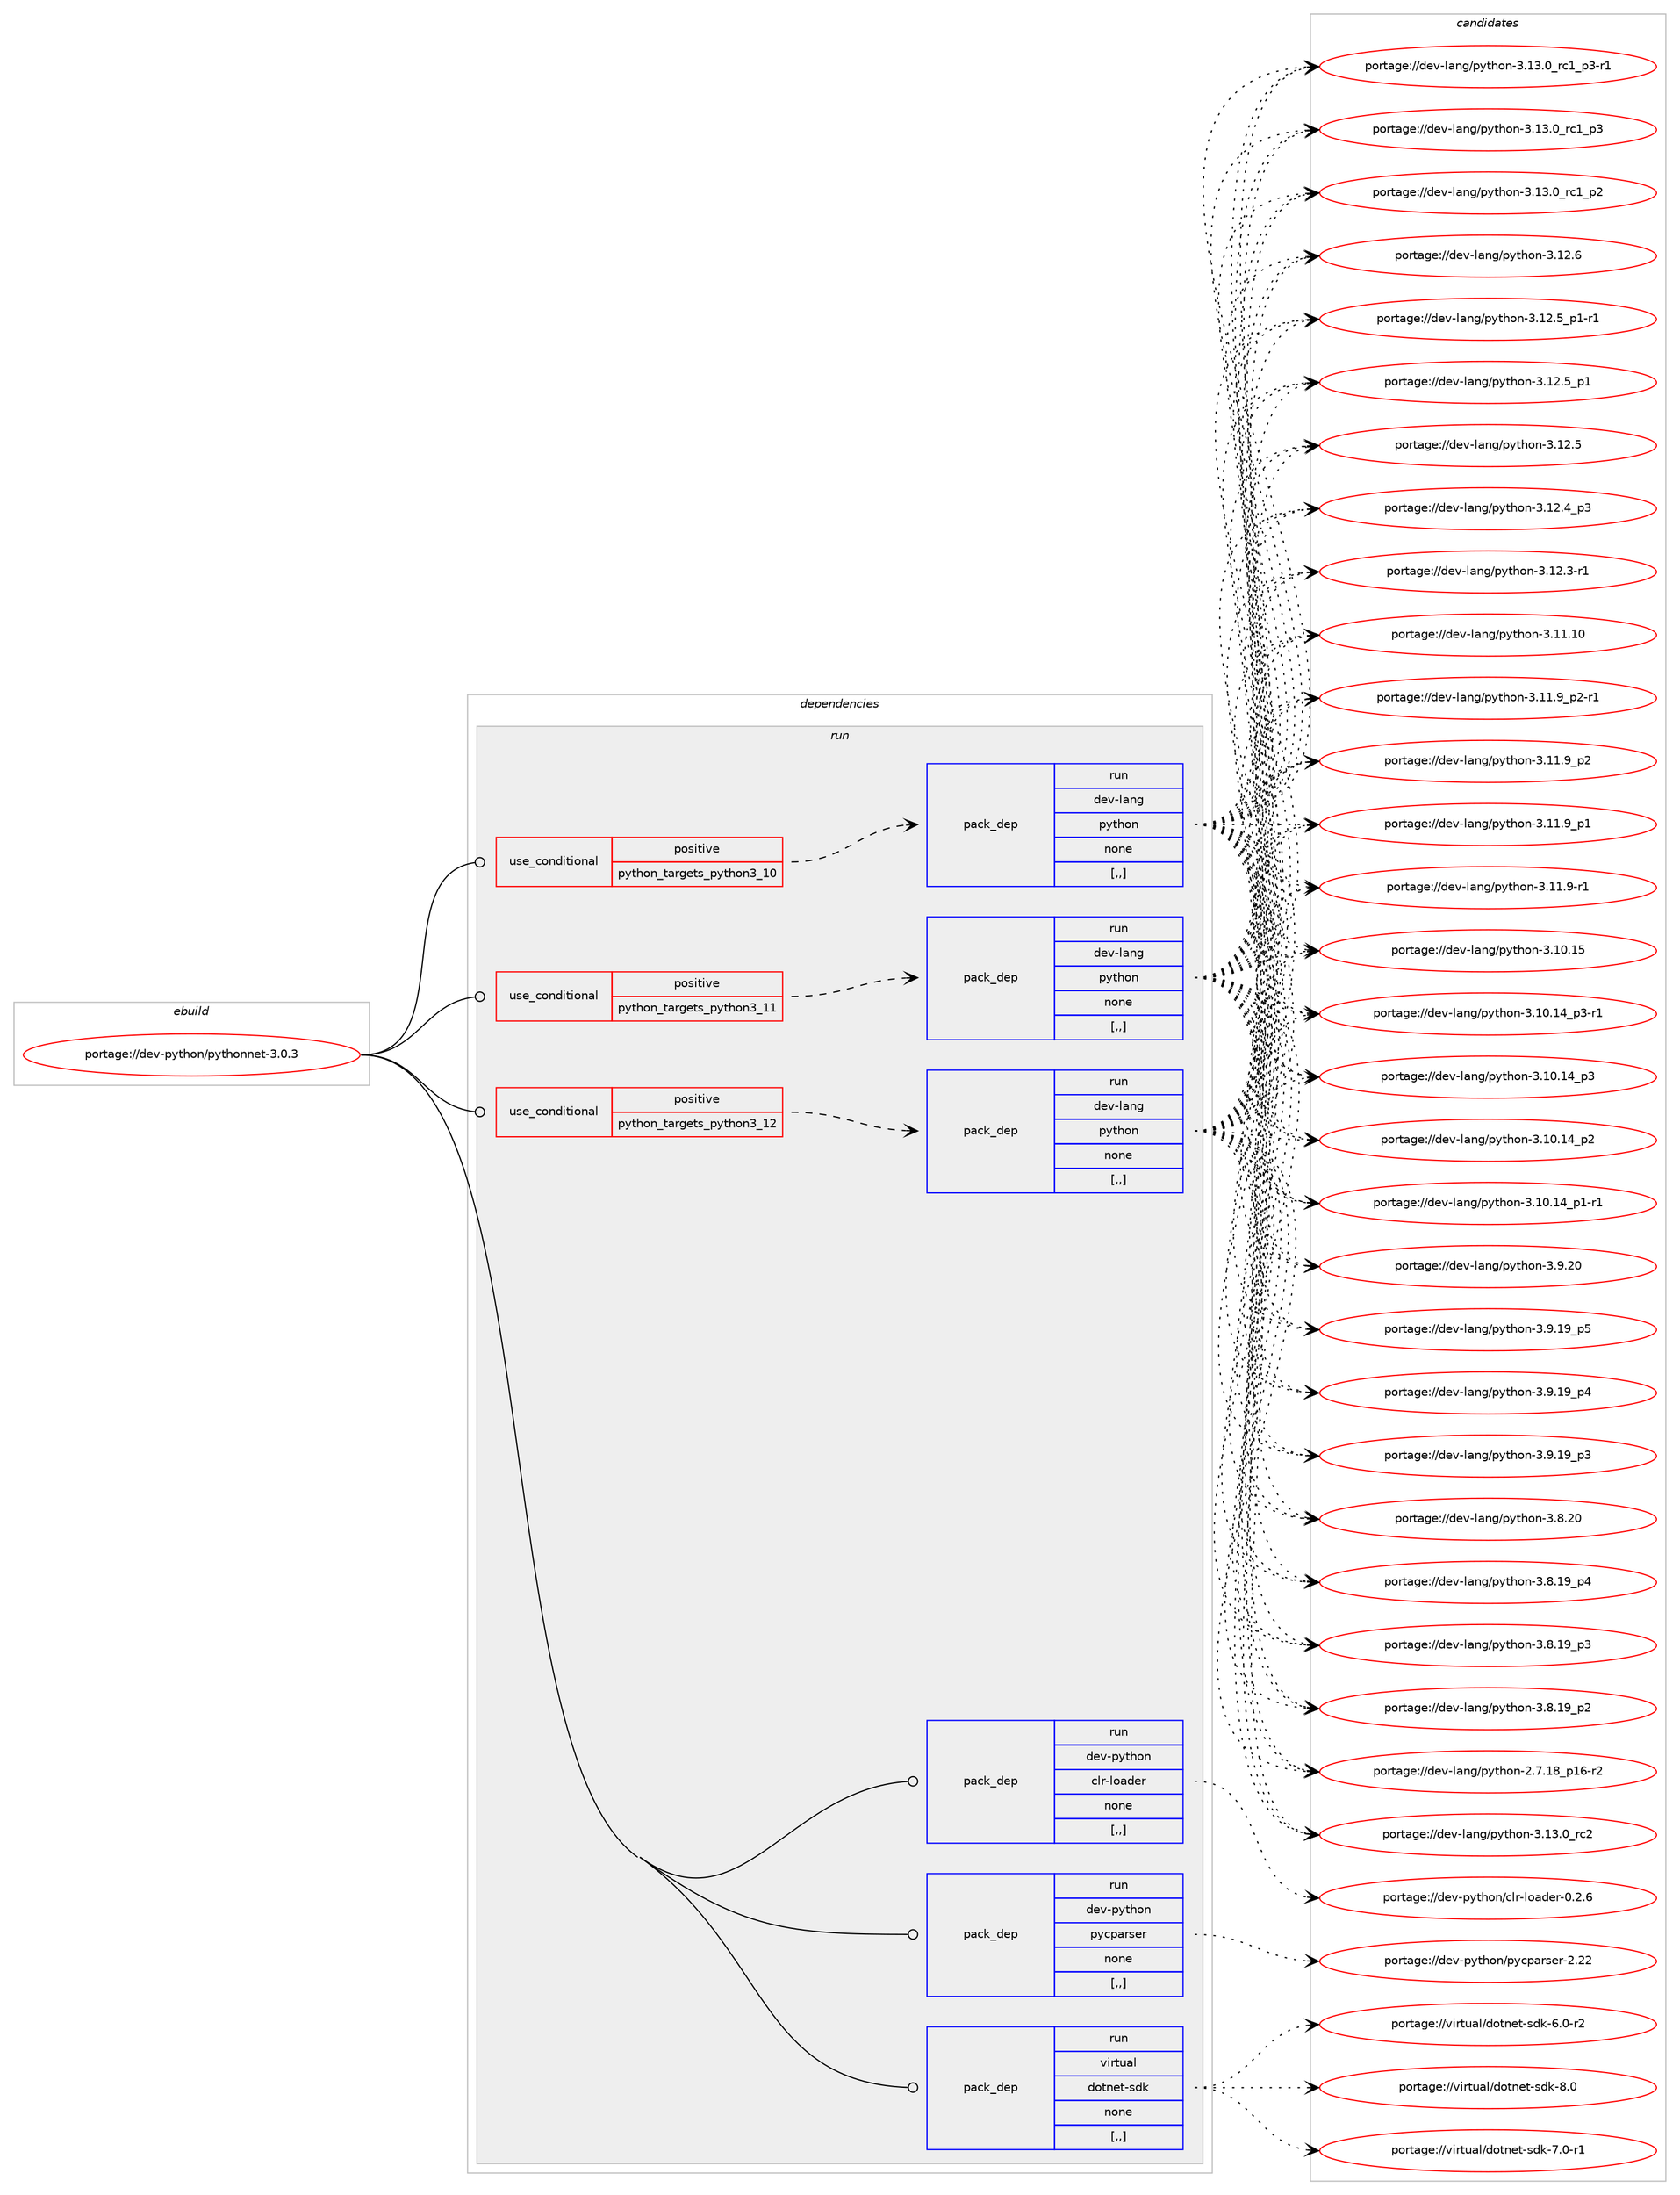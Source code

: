 digraph prolog {

# *************
# Graph options
# *************

newrank=true;
concentrate=true;
compound=true;
graph [rankdir=LR,fontname=Helvetica,fontsize=10,ranksep=1.5];#, ranksep=2.5, nodesep=0.2];
edge  [arrowhead=vee];
node  [fontname=Helvetica,fontsize=10];

# **********
# The ebuild
# **********

subgraph cluster_leftcol {
color=gray;
label=<<i>ebuild</i>>;
id [label="portage://dev-python/pythonnet-3.0.3", color=red, width=4, href="../dev-python/pythonnet-3.0.3.svg"];
}

# ****************
# The dependencies
# ****************

subgraph cluster_midcol {
color=gray;
label=<<i>dependencies</i>>;
subgraph cluster_compile {
fillcolor="#eeeeee";
style=filled;
label=<<i>compile</i>>;
}
subgraph cluster_compileandrun {
fillcolor="#eeeeee";
style=filled;
label=<<i>compile and run</i>>;
}
subgraph cluster_run {
fillcolor="#eeeeee";
style=filled;
label=<<i>run</i>>;
subgraph cond169099 {
dependency655832 [label=<<TABLE BORDER="0" CELLBORDER="1" CELLSPACING="0" CELLPADDING="4"><TR><TD ROWSPAN="3" CELLPADDING="10">use_conditional</TD></TR><TR><TD>positive</TD></TR><TR><TD>python_targets_python3_10</TD></TR></TABLE>>, shape=none, color=red];
subgraph pack481874 {
dependency655833 [label=<<TABLE BORDER="0" CELLBORDER="1" CELLSPACING="0" CELLPADDING="4" WIDTH="220"><TR><TD ROWSPAN="6" CELLPADDING="30">pack_dep</TD></TR><TR><TD WIDTH="110">run</TD></TR><TR><TD>dev-lang</TD></TR><TR><TD>python</TD></TR><TR><TD>none</TD></TR><TR><TD>[,,]</TD></TR></TABLE>>, shape=none, color=blue];
}
dependency655832:e -> dependency655833:w [weight=20,style="dashed",arrowhead="vee"];
}
id:e -> dependency655832:w [weight=20,style="solid",arrowhead="odot"];
subgraph cond169100 {
dependency655834 [label=<<TABLE BORDER="0" CELLBORDER="1" CELLSPACING="0" CELLPADDING="4"><TR><TD ROWSPAN="3" CELLPADDING="10">use_conditional</TD></TR><TR><TD>positive</TD></TR><TR><TD>python_targets_python3_11</TD></TR></TABLE>>, shape=none, color=red];
subgraph pack481875 {
dependency655835 [label=<<TABLE BORDER="0" CELLBORDER="1" CELLSPACING="0" CELLPADDING="4" WIDTH="220"><TR><TD ROWSPAN="6" CELLPADDING="30">pack_dep</TD></TR><TR><TD WIDTH="110">run</TD></TR><TR><TD>dev-lang</TD></TR><TR><TD>python</TD></TR><TR><TD>none</TD></TR><TR><TD>[,,]</TD></TR></TABLE>>, shape=none, color=blue];
}
dependency655834:e -> dependency655835:w [weight=20,style="dashed",arrowhead="vee"];
}
id:e -> dependency655834:w [weight=20,style="solid",arrowhead="odot"];
subgraph cond169101 {
dependency655836 [label=<<TABLE BORDER="0" CELLBORDER="1" CELLSPACING="0" CELLPADDING="4"><TR><TD ROWSPAN="3" CELLPADDING="10">use_conditional</TD></TR><TR><TD>positive</TD></TR><TR><TD>python_targets_python3_12</TD></TR></TABLE>>, shape=none, color=red];
subgraph pack481876 {
dependency655837 [label=<<TABLE BORDER="0" CELLBORDER="1" CELLSPACING="0" CELLPADDING="4" WIDTH="220"><TR><TD ROWSPAN="6" CELLPADDING="30">pack_dep</TD></TR><TR><TD WIDTH="110">run</TD></TR><TR><TD>dev-lang</TD></TR><TR><TD>python</TD></TR><TR><TD>none</TD></TR><TR><TD>[,,]</TD></TR></TABLE>>, shape=none, color=blue];
}
dependency655836:e -> dependency655837:w [weight=20,style="dashed",arrowhead="vee"];
}
id:e -> dependency655836:w [weight=20,style="solid",arrowhead="odot"];
subgraph pack481877 {
dependency655838 [label=<<TABLE BORDER="0" CELLBORDER="1" CELLSPACING="0" CELLPADDING="4" WIDTH="220"><TR><TD ROWSPAN="6" CELLPADDING="30">pack_dep</TD></TR><TR><TD WIDTH="110">run</TD></TR><TR><TD>dev-python</TD></TR><TR><TD>clr-loader</TD></TR><TR><TD>none</TD></TR><TR><TD>[,,]</TD></TR></TABLE>>, shape=none, color=blue];
}
id:e -> dependency655838:w [weight=20,style="solid",arrowhead="odot"];
subgraph pack481878 {
dependency655839 [label=<<TABLE BORDER="0" CELLBORDER="1" CELLSPACING="0" CELLPADDING="4" WIDTH="220"><TR><TD ROWSPAN="6" CELLPADDING="30">pack_dep</TD></TR><TR><TD WIDTH="110">run</TD></TR><TR><TD>dev-python</TD></TR><TR><TD>pycparser</TD></TR><TR><TD>none</TD></TR><TR><TD>[,,]</TD></TR></TABLE>>, shape=none, color=blue];
}
id:e -> dependency655839:w [weight=20,style="solid",arrowhead="odot"];
subgraph pack481879 {
dependency655840 [label=<<TABLE BORDER="0" CELLBORDER="1" CELLSPACING="0" CELLPADDING="4" WIDTH="220"><TR><TD ROWSPAN="6" CELLPADDING="30">pack_dep</TD></TR><TR><TD WIDTH="110">run</TD></TR><TR><TD>virtual</TD></TR><TR><TD>dotnet-sdk</TD></TR><TR><TD>none</TD></TR><TR><TD>[,,]</TD></TR></TABLE>>, shape=none, color=blue];
}
id:e -> dependency655840:w [weight=20,style="solid",arrowhead="odot"];
}
}

# **************
# The candidates
# **************

subgraph cluster_choices {
rank=same;
color=gray;
label=<<i>candidates</i>>;

subgraph choice481874 {
color=black;
nodesep=1;
choice10010111845108971101034711212111610411111045514649514648951149950 [label="portage://dev-lang/python-3.13.0_rc2", color=red, width=4,href="../dev-lang/python-3.13.0_rc2.svg"];
choice1001011184510897110103471121211161041111104551464951464895114994995112514511449 [label="portage://dev-lang/python-3.13.0_rc1_p3-r1", color=red, width=4,href="../dev-lang/python-3.13.0_rc1_p3-r1.svg"];
choice100101118451089711010347112121116104111110455146495146489511499499511251 [label="portage://dev-lang/python-3.13.0_rc1_p3", color=red, width=4,href="../dev-lang/python-3.13.0_rc1_p3.svg"];
choice100101118451089711010347112121116104111110455146495146489511499499511250 [label="portage://dev-lang/python-3.13.0_rc1_p2", color=red, width=4,href="../dev-lang/python-3.13.0_rc1_p2.svg"];
choice10010111845108971101034711212111610411111045514649504654 [label="portage://dev-lang/python-3.12.6", color=red, width=4,href="../dev-lang/python-3.12.6.svg"];
choice1001011184510897110103471121211161041111104551464950465395112494511449 [label="portage://dev-lang/python-3.12.5_p1-r1", color=red, width=4,href="../dev-lang/python-3.12.5_p1-r1.svg"];
choice100101118451089711010347112121116104111110455146495046539511249 [label="portage://dev-lang/python-3.12.5_p1", color=red, width=4,href="../dev-lang/python-3.12.5_p1.svg"];
choice10010111845108971101034711212111610411111045514649504653 [label="portage://dev-lang/python-3.12.5", color=red, width=4,href="../dev-lang/python-3.12.5.svg"];
choice100101118451089711010347112121116104111110455146495046529511251 [label="portage://dev-lang/python-3.12.4_p3", color=red, width=4,href="../dev-lang/python-3.12.4_p3.svg"];
choice100101118451089711010347112121116104111110455146495046514511449 [label="portage://dev-lang/python-3.12.3-r1", color=red, width=4,href="../dev-lang/python-3.12.3-r1.svg"];
choice1001011184510897110103471121211161041111104551464949464948 [label="portage://dev-lang/python-3.11.10", color=red, width=4,href="../dev-lang/python-3.11.10.svg"];
choice1001011184510897110103471121211161041111104551464949465795112504511449 [label="portage://dev-lang/python-3.11.9_p2-r1", color=red, width=4,href="../dev-lang/python-3.11.9_p2-r1.svg"];
choice100101118451089711010347112121116104111110455146494946579511250 [label="portage://dev-lang/python-3.11.9_p2", color=red, width=4,href="../dev-lang/python-3.11.9_p2.svg"];
choice100101118451089711010347112121116104111110455146494946579511249 [label="portage://dev-lang/python-3.11.9_p1", color=red, width=4,href="../dev-lang/python-3.11.9_p1.svg"];
choice100101118451089711010347112121116104111110455146494946574511449 [label="portage://dev-lang/python-3.11.9-r1", color=red, width=4,href="../dev-lang/python-3.11.9-r1.svg"];
choice1001011184510897110103471121211161041111104551464948464953 [label="portage://dev-lang/python-3.10.15", color=red, width=4,href="../dev-lang/python-3.10.15.svg"];
choice100101118451089711010347112121116104111110455146494846495295112514511449 [label="portage://dev-lang/python-3.10.14_p3-r1", color=red, width=4,href="../dev-lang/python-3.10.14_p3-r1.svg"];
choice10010111845108971101034711212111610411111045514649484649529511251 [label="portage://dev-lang/python-3.10.14_p3", color=red, width=4,href="../dev-lang/python-3.10.14_p3.svg"];
choice10010111845108971101034711212111610411111045514649484649529511250 [label="portage://dev-lang/python-3.10.14_p2", color=red, width=4,href="../dev-lang/python-3.10.14_p2.svg"];
choice100101118451089711010347112121116104111110455146494846495295112494511449 [label="portage://dev-lang/python-3.10.14_p1-r1", color=red, width=4,href="../dev-lang/python-3.10.14_p1-r1.svg"];
choice10010111845108971101034711212111610411111045514657465048 [label="portage://dev-lang/python-3.9.20", color=red, width=4,href="../dev-lang/python-3.9.20.svg"];
choice100101118451089711010347112121116104111110455146574649579511253 [label="portage://dev-lang/python-3.9.19_p5", color=red, width=4,href="../dev-lang/python-3.9.19_p5.svg"];
choice100101118451089711010347112121116104111110455146574649579511252 [label="portage://dev-lang/python-3.9.19_p4", color=red, width=4,href="../dev-lang/python-3.9.19_p4.svg"];
choice100101118451089711010347112121116104111110455146574649579511251 [label="portage://dev-lang/python-3.9.19_p3", color=red, width=4,href="../dev-lang/python-3.9.19_p3.svg"];
choice10010111845108971101034711212111610411111045514656465048 [label="portage://dev-lang/python-3.8.20", color=red, width=4,href="../dev-lang/python-3.8.20.svg"];
choice100101118451089711010347112121116104111110455146564649579511252 [label="portage://dev-lang/python-3.8.19_p4", color=red, width=4,href="../dev-lang/python-3.8.19_p4.svg"];
choice100101118451089711010347112121116104111110455146564649579511251 [label="portage://dev-lang/python-3.8.19_p3", color=red, width=4,href="../dev-lang/python-3.8.19_p3.svg"];
choice100101118451089711010347112121116104111110455146564649579511250 [label="portage://dev-lang/python-3.8.19_p2", color=red, width=4,href="../dev-lang/python-3.8.19_p2.svg"];
choice100101118451089711010347112121116104111110455046554649569511249544511450 [label="portage://dev-lang/python-2.7.18_p16-r2", color=red, width=4,href="../dev-lang/python-2.7.18_p16-r2.svg"];
dependency655833:e -> choice10010111845108971101034711212111610411111045514649514648951149950:w [style=dotted,weight="100"];
dependency655833:e -> choice1001011184510897110103471121211161041111104551464951464895114994995112514511449:w [style=dotted,weight="100"];
dependency655833:e -> choice100101118451089711010347112121116104111110455146495146489511499499511251:w [style=dotted,weight="100"];
dependency655833:e -> choice100101118451089711010347112121116104111110455146495146489511499499511250:w [style=dotted,weight="100"];
dependency655833:e -> choice10010111845108971101034711212111610411111045514649504654:w [style=dotted,weight="100"];
dependency655833:e -> choice1001011184510897110103471121211161041111104551464950465395112494511449:w [style=dotted,weight="100"];
dependency655833:e -> choice100101118451089711010347112121116104111110455146495046539511249:w [style=dotted,weight="100"];
dependency655833:e -> choice10010111845108971101034711212111610411111045514649504653:w [style=dotted,weight="100"];
dependency655833:e -> choice100101118451089711010347112121116104111110455146495046529511251:w [style=dotted,weight="100"];
dependency655833:e -> choice100101118451089711010347112121116104111110455146495046514511449:w [style=dotted,weight="100"];
dependency655833:e -> choice1001011184510897110103471121211161041111104551464949464948:w [style=dotted,weight="100"];
dependency655833:e -> choice1001011184510897110103471121211161041111104551464949465795112504511449:w [style=dotted,weight="100"];
dependency655833:e -> choice100101118451089711010347112121116104111110455146494946579511250:w [style=dotted,weight="100"];
dependency655833:e -> choice100101118451089711010347112121116104111110455146494946579511249:w [style=dotted,weight="100"];
dependency655833:e -> choice100101118451089711010347112121116104111110455146494946574511449:w [style=dotted,weight="100"];
dependency655833:e -> choice1001011184510897110103471121211161041111104551464948464953:w [style=dotted,weight="100"];
dependency655833:e -> choice100101118451089711010347112121116104111110455146494846495295112514511449:w [style=dotted,weight="100"];
dependency655833:e -> choice10010111845108971101034711212111610411111045514649484649529511251:w [style=dotted,weight="100"];
dependency655833:e -> choice10010111845108971101034711212111610411111045514649484649529511250:w [style=dotted,weight="100"];
dependency655833:e -> choice100101118451089711010347112121116104111110455146494846495295112494511449:w [style=dotted,weight="100"];
dependency655833:e -> choice10010111845108971101034711212111610411111045514657465048:w [style=dotted,weight="100"];
dependency655833:e -> choice100101118451089711010347112121116104111110455146574649579511253:w [style=dotted,weight="100"];
dependency655833:e -> choice100101118451089711010347112121116104111110455146574649579511252:w [style=dotted,weight="100"];
dependency655833:e -> choice100101118451089711010347112121116104111110455146574649579511251:w [style=dotted,weight="100"];
dependency655833:e -> choice10010111845108971101034711212111610411111045514656465048:w [style=dotted,weight="100"];
dependency655833:e -> choice100101118451089711010347112121116104111110455146564649579511252:w [style=dotted,weight="100"];
dependency655833:e -> choice100101118451089711010347112121116104111110455146564649579511251:w [style=dotted,weight="100"];
dependency655833:e -> choice100101118451089711010347112121116104111110455146564649579511250:w [style=dotted,weight="100"];
dependency655833:e -> choice100101118451089711010347112121116104111110455046554649569511249544511450:w [style=dotted,weight="100"];
}
subgraph choice481875 {
color=black;
nodesep=1;
choice10010111845108971101034711212111610411111045514649514648951149950 [label="portage://dev-lang/python-3.13.0_rc2", color=red, width=4,href="../dev-lang/python-3.13.0_rc2.svg"];
choice1001011184510897110103471121211161041111104551464951464895114994995112514511449 [label="portage://dev-lang/python-3.13.0_rc1_p3-r1", color=red, width=4,href="../dev-lang/python-3.13.0_rc1_p3-r1.svg"];
choice100101118451089711010347112121116104111110455146495146489511499499511251 [label="portage://dev-lang/python-3.13.0_rc1_p3", color=red, width=4,href="../dev-lang/python-3.13.0_rc1_p3.svg"];
choice100101118451089711010347112121116104111110455146495146489511499499511250 [label="portage://dev-lang/python-3.13.0_rc1_p2", color=red, width=4,href="../dev-lang/python-3.13.0_rc1_p2.svg"];
choice10010111845108971101034711212111610411111045514649504654 [label="portage://dev-lang/python-3.12.6", color=red, width=4,href="../dev-lang/python-3.12.6.svg"];
choice1001011184510897110103471121211161041111104551464950465395112494511449 [label="portage://dev-lang/python-3.12.5_p1-r1", color=red, width=4,href="../dev-lang/python-3.12.5_p1-r1.svg"];
choice100101118451089711010347112121116104111110455146495046539511249 [label="portage://dev-lang/python-3.12.5_p1", color=red, width=4,href="../dev-lang/python-3.12.5_p1.svg"];
choice10010111845108971101034711212111610411111045514649504653 [label="portage://dev-lang/python-3.12.5", color=red, width=4,href="../dev-lang/python-3.12.5.svg"];
choice100101118451089711010347112121116104111110455146495046529511251 [label="portage://dev-lang/python-3.12.4_p3", color=red, width=4,href="../dev-lang/python-3.12.4_p3.svg"];
choice100101118451089711010347112121116104111110455146495046514511449 [label="portage://dev-lang/python-3.12.3-r1", color=red, width=4,href="../dev-lang/python-3.12.3-r1.svg"];
choice1001011184510897110103471121211161041111104551464949464948 [label="portage://dev-lang/python-3.11.10", color=red, width=4,href="../dev-lang/python-3.11.10.svg"];
choice1001011184510897110103471121211161041111104551464949465795112504511449 [label="portage://dev-lang/python-3.11.9_p2-r1", color=red, width=4,href="../dev-lang/python-3.11.9_p2-r1.svg"];
choice100101118451089711010347112121116104111110455146494946579511250 [label="portage://dev-lang/python-3.11.9_p2", color=red, width=4,href="../dev-lang/python-3.11.9_p2.svg"];
choice100101118451089711010347112121116104111110455146494946579511249 [label="portage://dev-lang/python-3.11.9_p1", color=red, width=4,href="../dev-lang/python-3.11.9_p1.svg"];
choice100101118451089711010347112121116104111110455146494946574511449 [label="portage://dev-lang/python-3.11.9-r1", color=red, width=4,href="../dev-lang/python-3.11.9-r1.svg"];
choice1001011184510897110103471121211161041111104551464948464953 [label="portage://dev-lang/python-3.10.15", color=red, width=4,href="../dev-lang/python-3.10.15.svg"];
choice100101118451089711010347112121116104111110455146494846495295112514511449 [label="portage://dev-lang/python-3.10.14_p3-r1", color=red, width=4,href="../dev-lang/python-3.10.14_p3-r1.svg"];
choice10010111845108971101034711212111610411111045514649484649529511251 [label="portage://dev-lang/python-3.10.14_p3", color=red, width=4,href="../dev-lang/python-3.10.14_p3.svg"];
choice10010111845108971101034711212111610411111045514649484649529511250 [label="portage://dev-lang/python-3.10.14_p2", color=red, width=4,href="../dev-lang/python-3.10.14_p2.svg"];
choice100101118451089711010347112121116104111110455146494846495295112494511449 [label="portage://dev-lang/python-3.10.14_p1-r1", color=red, width=4,href="../dev-lang/python-3.10.14_p1-r1.svg"];
choice10010111845108971101034711212111610411111045514657465048 [label="portage://dev-lang/python-3.9.20", color=red, width=4,href="../dev-lang/python-3.9.20.svg"];
choice100101118451089711010347112121116104111110455146574649579511253 [label="portage://dev-lang/python-3.9.19_p5", color=red, width=4,href="../dev-lang/python-3.9.19_p5.svg"];
choice100101118451089711010347112121116104111110455146574649579511252 [label="portage://dev-lang/python-3.9.19_p4", color=red, width=4,href="../dev-lang/python-3.9.19_p4.svg"];
choice100101118451089711010347112121116104111110455146574649579511251 [label="portage://dev-lang/python-3.9.19_p3", color=red, width=4,href="../dev-lang/python-3.9.19_p3.svg"];
choice10010111845108971101034711212111610411111045514656465048 [label="portage://dev-lang/python-3.8.20", color=red, width=4,href="../dev-lang/python-3.8.20.svg"];
choice100101118451089711010347112121116104111110455146564649579511252 [label="portage://dev-lang/python-3.8.19_p4", color=red, width=4,href="../dev-lang/python-3.8.19_p4.svg"];
choice100101118451089711010347112121116104111110455146564649579511251 [label="portage://dev-lang/python-3.8.19_p3", color=red, width=4,href="../dev-lang/python-3.8.19_p3.svg"];
choice100101118451089711010347112121116104111110455146564649579511250 [label="portage://dev-lang/python-3.8.19_p2", color=red, width=4,href="../dev-lang/python-3.8.19_p2.svg"];
choice100101118451089711010347112121116104111110455046554649569511249544511450 [label="portage://dev-lang/python-2.7.18_p16-r2", color=red, width=4,href="../dev-lang/python-2.7.18_p16-r2.svg"];
dependency655835:e -> choice10010111845108971101034711212111610411111045514649514648951149950:w [style=dotted,weight="100"];
dependency655835:e -> choice1001011184510897110103471121211161041111104551464951464895114994995112514511449:w [style=dotted,weight="100"];
dependency655835:e -> choice100101118451089711010347112121116104111110455146495146489511499499511251:w [style=dotted,weight="100"];
dependency655835:e -> choice100101118451089711010347112121116104111110455146495146489511499499511250:w [style=dotted,weight="100"];
dependency655835:e -> choice10010111845108971101034711212111610411111045514649504654:w [style=dotted,weight="100"];
dependency655835:e -> choice1001011184510897110103471121211161041111104551464950465395112494511449:w [style=dotted,weight="100"];
dependency655835:e -> choice100101118451089711010347112121116104111110455146495046539511249:w [style=dotted,weight="100"];
dependency655835:e -> choice10010111845108971101034711212111610411111045514649504653:w [style=dotted,weight="100"];
dependency655835:e -> choice100101118451089711010347112121116104111110455146495046529511251:w [style=dotted,weight="100"];
dependency655835:e -> choice100101118451089711010347112121116104111110455146495046514511449:w [style=dotted,weight="100"];
dependency655835:e -> choice1001011184510897110103471121211161041111104551464949464948:w [style=dotted,weight="100"];
dependency655835:e -> choice1001011184510897110103471121211161041111104551464949465795112504511449:w [style=dotted,weight="100"];
dependency655835:e -> choice100101118451089711010347112121116104111110455146494946579511250:w [style=dotted,weight="100"];
dependency655835:e -> choice100101118451089711010347112121116104111110455146494946579511249:w [style=dotted,weight="100"];
dependency655835:e -> choice100101118451089711010347112121116104111110455146494946574511449:w [style=dotted,weight="100"];
dependency655835:e -> choice1001011184510897110103471121211161041111104551464948464953:w [style=dotted,weight="100"];
dependency655835:e -> choice100101118451089711010347112121116104111110455146494846495295112514511449:w [style=dotted,weight="100"];
dependency655835:e -> choice10010111845108971101034711212111610411111045514649484649529511251:w [style=dotted,weight="100"];
dependency655835:e -> choice10010111845108971101034711212111610411111045514649484649529511250:w [style=dotted,weight="100"];
dependency655835:e -> choice100101118451089711010347112121116104111110455146494846495295112494511449:w [style=dotted,weight="100"];
dependency655835:e -> choice10010111845108971101034711212111610411111045514657465048:w [style=dotted,weight="100"];
dependency655835:e -> choice100101118451089711010347112121116104111110455146574649579511253:w [style=dotted,weight="100"];
dependency655835:e -> choice100101118451089711010347112121116104111110455146574649579511252:w [style=dotted,weight="100"];
dependency655835:e -> choice100101118451089711010347112121116104111110455146574649579511251:w [style=dotted,weight="100"];
dependency655835:e -> choice10010111845108971101034711212111610411111045514656465048:w [style=dotted,weight="100"];
dependency655835:e -> choice100101118451089711010347112121116104111110455146564649579511252:w [style=dotted,weight="100"];
dependency655835:e -> choice100101118451089711010347112121116104111110455146564649579511251:w [style=dotted,weight="100"];
dependency655835:e -> choice100101118451089711010347112121116104111110455146564649579511250:w [style=dotted,weight="100"];
dependency655835:e -> choice100101118451089711010347112121116104111110455046554649569511249544511450:w [style=dotted,weight="100"];
}
subgraph choice481876 {
color=black;
nodesep=1;
choice10010111845108971101034711212111610411111045514649514648951149950 [label="portage://dev-lang/python-3.13.0_rc2", color=red, width=4,href="../dev-lang/python-3.13.0_rc2.svg"];
choice1001011184510897110103471121211161041111104551464951464895114994995112514511449 [label="portage://dev-lang/python-3.13.0_rc1_p3-r1", color=red, width=4,href="../dev-lang/python-3.13.0_rc1_p3-r1.svg"];
choice100101118451089711010347112121116104111110455146495146489511499499511251 [label="portage://dev-lang/python-3.13.0_rc1_p3", color=red, width=4,href="../dev-lang/python-3.13.0_rc1_p3.svg"];
choice100101118451089711010347112121116104111110455146495146489511499499511250 [label="portage://dev-lang/python-3.13.0_rc1_p2", color=red, width=4,href="../dev-lang/python-3.13.0_rc1_p2.svg"];
choice10010111845108971101034711212111610411111045514649504654 [label="portage://dev-lang/python-3.12.6", color=red, width=4,href="../dev-lang/python-3.12.6.svg"];
choice1001011184510897110103471121211161041111104551464950465395112494511449 [label="portage://dev-lang/python-3.12.5_p1-r1", color=red, width=4,href="../dev-lang/python-3.12.5_p1-r1.svg"];
choice100101118451089711010347112121116104111110455146495046539511249 [label="portage://dev-lang/python-3.12.5_p1", color=red, width=4,href="../dev-lang/python-3.12.5_p1.svg"];
choice10010111845108971101034711212111610411111045514649504653 [label="portage://dev-lang/python-3.12.5", color=red, width=4,href="../dev-lang/python-3.12.5.svg"];
choice100101118451089711010347112121116104111110455146495046529511251 [label="portage://dev-lang/python-3.12.4_p3", color=red, width=4,href="../dev-lang/python-3.12.4_p3.svg"];
choice100101118451089711010347112121116104111110455146495046514511449 [label="portage://dev-lang/python-3.12.3-r1", color=red, width=4,href="../dev-lang/python-3.12.3-r1.svg"];
choice1001011184510897110103471121211161041111104551464949464948 [label="portage://dev-lang/python-3.11.10", color=red, width=4,href="../dev-lang/python-3.11.10.svg"];
choice1001011184510897110103471121211161041111104551464949465795112504511449 [label="portage://dev-lang/python-3.11.9_p2-r1", color=red, width=4,href="../dev-lang/python-3.11.9_p2-r1.svg"];
choice100101118451089711010347112121116104111110455146494946579511250 [label="portage://dev-lang/python-3.11.9_p2", color=red, width=4,href="../dev-lang/python-3.11.9_p2.svg"];
choice100101118451089711010347112121116104111110455146494946579511249 [label="portage://dev-lang/python-3.11.9_p1", color=red, width=4,href="../dev-lang/python-3.11.9_p1.svg"];
choice100101118451089711010347112121116104111110455146494946574511449 [label="portage://dev-lang/python-3.11.9-r1", color=red, width=4,href="../dev-lang/python-3.11.9-r1.svg"];
choice1001011184510897110103471121211161041111104551464948464953 [label="portage://dev-lang/python-3.10.15", color=red, width=4,href="../dev-lang/python-3.10.15.svg"];
choice100101118451089711010347112121116104111110455146494846495295112514511449 [label="portage://dev-lang/python-3.10.14_p3-r1", color=red, width=4,href="../dev-lang/python-3.10.14_p3-r1.svg"];
choice10010111845108971101034711212111610411111045514649484649529511251 [label="portage://dev-lang/python-3.10.14_p3", color=red, width=4,href="../dev-lang/python-3.10.14_p3.svg"];
choice10010111845108971101034711212111610411111045514649484649529511250 [label="portage://dev-lang/python-3.10.14_p2", color=red, width=4,href="../dev-lang/python-3.10.14_p2.svg"];
choice100101118451089711010347112121116104111110455146494846495295112494511449 [label="portage://dev-lang/python-3.10.14_p1-r1", color=red, width=4,href="../dev-lang/python-3.10.14_p1-r1.svg"];
choice10010111845108971101034711212111610411111045514657465048 [label="portage://dev-lang/python-3.9.20", color=red, width=4,href="../dev-lang/python-3.9.20.svg"];
choice100101118451089711010347112121116104111110455146574649579511253 [label="portage://dev-lang/python-3.9.19_p5", color=red, width=4,href="../dev-lang/python-3.9.19_p5.svg"];
choice100101118451089711010347112121116104111110455146574649579511252 [label="portage://dev-lang/python-3.9.19_p4", color=red, width=4,href="../dev-lang/python-3.9.19_p4.svg"];
choice100101118451089711010347112121116104111110455146574649579511251 [label="portage://dev-lang/python-3.9.19_p3", color=red, width=4,href="../dev-lang/python-3.9.19_p3.svg"];
choice10010111845108971101034711212111610411111045514656465048 [label="portage://dev-lang/python-3.8.20", color=red, width=4,href="../dev-lang/python-3.8.20.svg"];
choice100101118451089711010347112121116104111110455146564649579511252 [label="portage://dev-lang/python-3.8.19_p4", color=red, width=4,href="../dev-lang/python-3.8.19_p4.svg"];
choice100101118451089711010347112121116104111110455146564649579511251 [label="portage://dev-lang/python-3.8.19_p3", color=red, width=4,href="../dev-lang/python-3.8.19_p3.svg"];
choice100101118451089711010347112121116104111110455146564649579511250 [label="portage://dev-lang/python-3.8.19_p2", color=red, width=4,href="../dev-lang/python-3.8.19_p2.svg"];
choice100101118451089711010347112121116104111110455046554649569511249544511450 [label="portage://dev-lang/python-2.7.18_p16-r2", color=red, width=4,href="../dev-lang/python-2.7.18_p16-r2.svg"];
dependency655837:e -> choice10010111845108971101034711212111610411111045514649514648951149950:w [style=dotted,weight="100"];
dependency655837:e -> choice1001011184510897110103471121211161041111104551464951464895114994995112514511449:w [style=dotted,weight="100"];
dependency655837:e -> choice100101118451089711010347112121116104111110455146495146489511499499511251:w [style=dotted,weight="100"];
dependency655837:e -> choice100101118451089711010347112121116104111110455146495146489511499499511250:w [style=dotted,weight="100"];
dependency655837:e -> choice10010111845108971101034711212111610411111045514649504654:w [style=dotted,weight="100"];
dependency655837:e -> choice1001011184510897110103471121211161041111104551464950465395112494511449:w [style=dotted,weight="100"];
dependency655837:e -> choice100101118451089711010347112121116104111110455146495046539511249:w [style=dotted,weight="100"];
dependency655837:e -> choice10010111845108971101034711212111610411111045514649504653:w [style=dotted,weight="100"];
dependency655837:e -> choice100101118451089711010347112121116104111110455146495046529511251:w [style=dotted,weight="100"];
dependency655837:e -> choice100101118451089711010347112121116104111110455146495046514511449:w [style=dotted,weight="100"];
dependency655837:e -> choice1001011184510897110103471121211161041111104551464949464948:w [style=dotted,weight="100"];
dependency655837:e -> choice1001011184510897110103471121211161041111104551464949465795112504511449:w [style=dotted,weight="100"];
dependency655837:e -> choice100101118451089711010347112121116104111110455146494946579511250:w [style=dotted,weight="100"];
dependency655837:e -> choice100101118451089711010347112121116104111110455146494946579511249:w [style=dotted,weight="100"];
dependency655837:e -> choice100101118451089711010347112121116104111110455146494946574511449:w [style=dotted,weight="100"];
dependency655837:e -> choice1001011184510897110103471121211161041111104551464948464953:w [style=dotted,weight="100"];
dependency655837:e -> choice100101118451089711010347112121116104111110455146494846495295112514511449:w [style=dotted,weight="100"];
dependency655837:e -> choice10010111845108971101034711212111610411111045514649484649529511251:w [style=dotted,weight="100"];
dependency655837:e -> choice10010111845108971101034711212111610411111045514649484649529511250:w [style=dotted,weight="100"];
dependency655837:e -> choice100101118451089711010347112121116104111110455146494846495295112494511449:w [style=dotted,weight="100"];
dependency655837:e -> choice10010111845108971101034711212111610411111045514657465048:w [style=dotted,weight="100"];
dependency655837:e -> choice100101118451089711010347112121116104111110455146574649579511253:w [style=dotted,weight="100"];
dependency655837:e -> choice100101118451089711010347112121116104111110455146574649579511252:w [style=dotted,weight="100"];
dependency655837:e -> choice100101118451089711010347112121116104111110455146574649579511251:w [style=dotted,weight="100"];
dependency655837:e -> choice10010111845108971101034711212111610411111045514656465048:w [style=dotted,weight="100"];
dependency655837:e -> choice100101118451089711010347112121116104111110455146564649579511252:w [style=dotted,weight="100"];
dependency655837:e -> choice100101118451089711010347112121116104111110455146564649579511251:w [style=dotted,weight="100"];
dependency655837:e -> choice100101118451089711010347112121116104111110455146564649579511250:w [style=dotted,weight="100"];
dependency655837:e -> choice100101118451089711010347112121116104111110455046554649569511249544511450:w [style=dotted,weight="100"];
}
subgraph choice481877 {
color=black;
nodesep=1;
choice1001011184511212111610411111047991081144510811197100101114454846504654 [label="portage://dev-python/clr-loader-0.2.6", color=red, width=4,href="../dev-python/clr-loader-0.2.6.svg"];
dependency655838:e -> choice1001011184511212111610411111047991081144510811197100101114454846504654:w [style=dotted,weight="100"];
}
subgraph choice481878 {
color=black;
nodesep=1;
choice100101118451121211161041111104711212199112971141151011144550465050 [label="portage://dev-python/pycparser-2.22", color=red, width=4,href="../dev-python/pycparser-2.22.svg"];
dependency655839:e -> choice100101118451121211161041111104711212199112971141151011144550465050:w [style=dotted,weight="100"];
}
subgraph choice481879 {
color=black;
nodesep=1;
choice11810511411611797108471001111161101011164511510010745564648 [label="portage://virtual/dotnet-sdk-8.0", color=red, width=4,href="../virtual/dotnet-sdk-8.0.svg"];
choice118105114116117971084710011111611010111645115100107455546484511449 [label="portage://virtual/dotnet-sdk-7.0-r1", color=red, width=4,href="../virtual/dotnet-sdk-7.0-r1.svg"];
choice118105114116117971084710011111611010111645115100107455446484511450 [label="portage://virtual/dotnet-sdk-6.0-r2", color=red, width=4,href="../virtual/dotnet-sdk-6.0-r2.svg"];
dependency655840:e -> choice11810511411611797108471001111161101011164511510010745564648:w [style=dotted,weight="100"];
dependency655840:e -> choice118105114116117971084710011111611010111645115100107455546484511449:w [style=dotted,weight="100"];
dependency655840:e -> choice118105114116117971084710011111611010111645115100107455446484511450:w [style=dotted,weight="100"];
}
}

}
